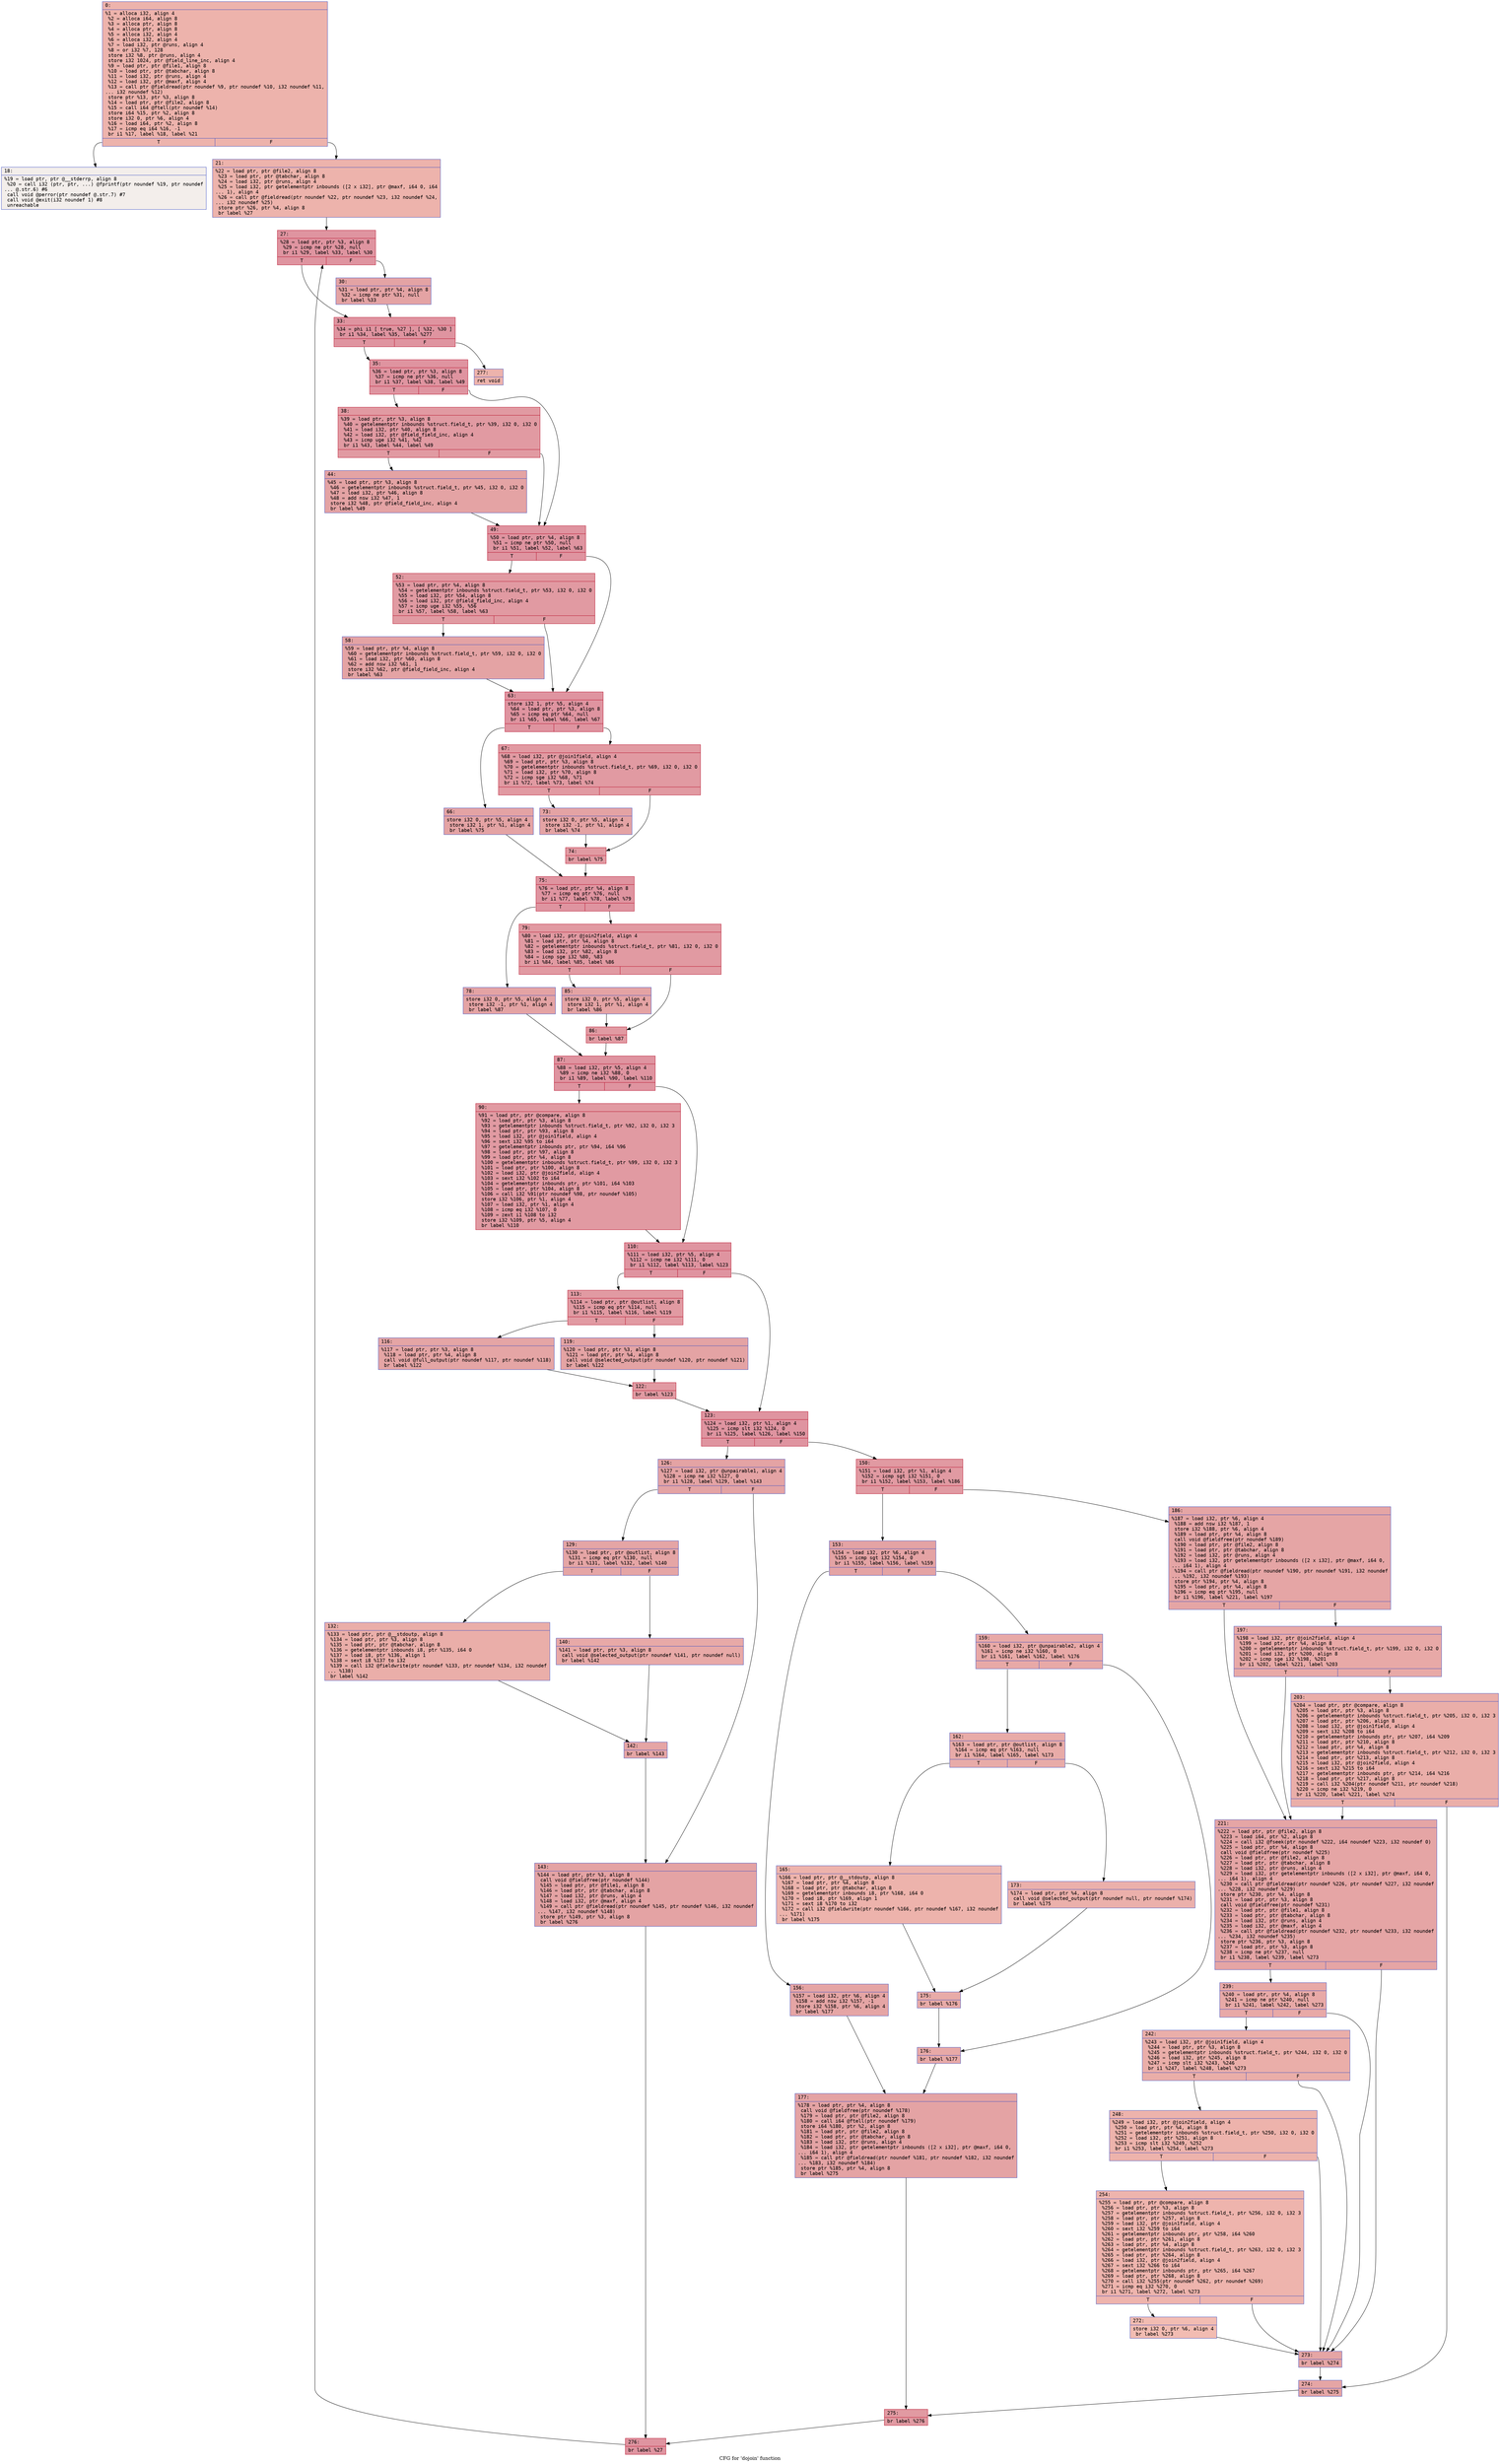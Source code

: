 digraph "CFG for 'dojoin' function" {
	label="CFG for 'dojoin' function";

	Node0x6000010338e0 [shape=record,color="#3d50c3ff", style=filled, fillcolor="#d6524470" fontname="Courier",label="{0:\l|  %1 = alloca i32, align 4\l  %2 = alloca i64, align 8\l  %3 = alloca ptr, align 8\l  %4 = alloca ptr, align 8\l  %5 = alloca i32, align 4\l  %6 = alloca i32, align 4\l  %7 = load i32, ptr @runs, align 4\l  %8 = or i32 %7, 128\l  store i32 %8, ptr @runs, align 4\l  store i32 1024, ptr @field_line_inc, align 4\l  %9 = load ptr, ptr @file1, align 8\l  %10 = load ptr, ptr @tabchar, align 8\l  %11 = load i32, ptr @runs, align 4\l  %12 = load i32, ptr @maxf, align 4\l  %13 = call ptr @fieldread(ptr noundef %9, ptr noundef %10, i32 noundef %11,\l... i32 noundef %12)\l  store ptr %13, ptr %3, align 8\l  %14 = load ptr, ptr @file2, align 8\l  %15 = call i64 @ftell(ptr noundef %14)\l  store i64 %15, ptr %2, align 8\l  store i32 0, ptr %6, align 4\l  %16 = load i64, ptr %2, align 8\l  %17 = icmp eq i64 %16, -1\l  br i1 %17, label %18, label %21\l|{<s0>T|<s1>F}}"];
	Node0x6000010338e0:s0 -> Node0x600001033930[tooltip="0 -> 18\nProbability 0.00%" ];
	Node0x6000010338e0:s1 -> Node0x600001033980[tooltip="0 -> 21\nProbability 100.00%" ];
	Node0x600001033930 [shape=record,color="#3d50c3ff", style=filled, fillcolor="#e5d8d170" fontname="Courier",label="{18:\l|  %19 = load ptr, ptr @__stderrp, align 8\l  %20 = call i32 (ptr, ptr, ...) @fprintf(ptr noundef %19, ptr noundef\l... @.str.6) #6\l  call void @perror(ptr noundef @.str.7) #7\l  call void @exit(i32 noundef 1) #8\l  unreachable\l}"];
	Node0x600001033980 [shape=record,color="#3d50c3ff", style=filled, fillcolor="#d6524470" fontname="Courier",label="{21:\l|  %22 = load ptr, ptr @file2, align 8\l  %23 = load ptr, ptr @tabchar, align 8\l  %24 = load i32, ptr @runs, align 4\l  %25 = load i32, ptr getelementptr inbounds ([2 x i32], ptr @maxf, i64 0, i64\l... 1), align 4\l  %26 = call ptr @fieldread(ptr noundef %22, ptr noundef %23, i32 noundef %24,\l... i32 noundef %25)\l  store ptr %26, ptr %4, align 8\l  br label %27\l}"];
	Node0x600001033980 -> Node0x6000010339d0[tooltip="21 -> 27\nProbability 100.00%" ];
	Node0x6000010339d0 [shape=record,color="#b70d28ff", style=filled, fillcolor="#b70d2870" fontname="Courier",label="{27:\l|  %28 = load ptr, ptr %3, align 8\l  %29 = icmp ne ptr %28, null\l  br i1 %29, label %33, label %30\l|{<s0>T|<s1>F}}"];
	Node0x6000010339d0:s0 -> Node0x600001033a70[tooltip="27 -> 33\nProbability 62.50%" ];
	Node0x6000010339d0:s1 -> Node0x600001033a20[tooltip="27 -> 30\nProbability 37.50%" ];
	Node0x600001033a20 [shape=record,color="#3d50c3ff", style=filled, fillcolor="#c32e3170" fontname="Courier",label="{30:\l|  %31 = load ptr, ptr %4, align 8\l  %32 = icmp ne ptr %31, null\l  br label %33\l}"];
	Node0x600001033a20 -> Node0x600001033a70[tooltip="30 -> 33\nProbability 100.00%" ];
	Node0x600001033a70 [shape=record,color="#b70d28ff", style=filled, fillcolor="#b70d2870" fontname="Courier",label="{33:\l|  %34 = phi i1 [ true, %27 ], [ %32, %30 ]\l  br i1 %34, label %35, label %277\l|{<s0>T|<s1>F}}"];
	Node0x600001033a70:s0 -> Node0x600001033ac0[tooltip="33 -> 35\nProbability 96.88%" ];
	Node0x600001033a70:s1 -> Node0x600001034b90[tooltip="33 -> 277\nProbability 3.12%" ];
	Node0x600001033ac0 [shape=record,color="#b70d28ff", style=filled, fillcolor="#b70d2870" fontname="Courier",label="{35:\l|  %36 = load ptr, ptr %3, align 8\l  %37 = icmp ne ptr %36, null\l  br i1 %37, label %38, label %49\l|{<s0>T|<s1>F}}"];
	Node0x600001033ac0:s0 -> Node0x600001033b10[tooltip="35 -> 38\nProbability 62.50%" ];
	Node0x600001033ac0:s1 -> Node0x600001033bb0[tooltip="35 -> 49\nProbability 37.50%" ];
	Node0x600001033b10 [shape=record,color="#b70d28ff", style=filled, fillcolor="#bb1b2c70" fontname="Courier",label="{38:\l|  %39 = load ptr, ptr %3, align 8\l  %40 = getelementptr inbounds %struct.field_t, ptr %39, i32 0, i32 0\l  %41 = load i32, ptr %40, align 8\l  %42 = load i32, ptr @field_field_inc, align 4\l  %43 = icmp uge i32 %41, %42\l  br i1 %43, label %44, label %49\l|{<s0>T|<s1>F}}"];
	Node0x600001033b10:s0 -> Node0x600001033b60[tooltip="38 -> 44\nProbability 50.00%" ];
	Node0x600001033b10:s1 -> Node0x600001033bb0[tooltip="38 -> 49\nProbability 50.00%" ];
	Node0x600001033b60 [shape=record,color="#3d50c3ff", style=filled, fillcolor="#c32e3170" fontname="Courier",label="{44:\l|  %45 = load ptr, ptr %3, align 8\l  %46 = getelementptr inbounds %struct.field_t, ptr %45, i32 0, i32 0\l  %47 = load i32, ptr %46, align 8\l  %48 = add nsw i32 %47, 1\l  store i32 %48, ptr @field_field_inc, align 4\l  br label %49\l}"];
	Node0x600001033b60 -> Node0x600001033bb0[tooltip="44 -> 49\nProbability 100.00%" ];
	Node0x600001033bb0 [shape=record,color="#b70d28ff", style=filled, fillcolor="#b70d2870" fontname="Courier",label="{49:\l|  %50 = load ptr, ptr %4, align 8\l  %51 = icmp ne ptr %50, null\l  br i1 %51, label %52, label %63\l|{<s0>T|<s1>F}}"];
	Node0x600001033bb0:s0 -> Node0x600001033c00[tooltip="49 -> 52\nProbability 62.50%" ];
	Node0x600001033bb0:s1 -> Node0x600001033ca0[tooltip="49 -> 63\nProbability 37.50%" ];
	Node0x600001033c00 [shape=record,color="#b70d28ff", style=filled, fillcolor="#bb1b2c70" fontname="Courier",label="{52:\l|  %53 = load ptr, ptr %4, align 8\l  %54 = getelementptr inbounds %struct.field_t, ptr %53, i32 0, i32 0\l  %55 = load i32, ptr %54, align 8\l  %56 = load i32, ptr @field_field_inc, align 4\l  %57 = icmp uge i32 %55, %56\l  br i1 %57, label %58, label %63\l|{<s0>T|<s1>F}}"];
	Node0x600001033c00:s0 -> Node0x600001033c50[tooltip="52 -> 58\nProbability 50.00%" ];
	Node0x600001033c00:s1 -> Node0x600001033ca0[tooltip="52 -> 63\nProbability 50.00%" ];
	Node0x600001033c50 [shape=record,color="#3d50c3ff", style=filled, fillcolor="#c32e3170" fontname="Courier",label="{58:\l|  %59 = load ptr, ptr %4, align 8\l  %60 = getelementptr inbounds %struct.field_t, ptr %59, i32 0, i32 0\l  %61 = load i32, ptr %60, align 8\l  %62 = add nsw i32 %61, 1\l  store i32 %62, ptr @field_field_inc, align 4\l  br label %63\l}"];
	Node0x600001033c50 -> Node0x600001033ca0[tooltip="58 -> 63\nProbability 100.00%" ];
	Node0x600001033ca0 [shape=record,color="#b70d28ff", style=filled, fillcolor="#b70d2870" fontname="Courier",label="{63:\l|  store i32 1, ptr %5, align 4\l  %64 = load ptr, ptr %3, align 8\l  %65 = icmp eq ptr %64, null\l  br i1 %65, label %66, label %67\l|{<s0>T|<s1>F}}"];
	Node0x600001033ca0:s0 -> Node0x600001033cf0[tooltip="63 -> 66\nProbability 37.50%" ];
	Node0x600001033ca0:s1 -> Node0x600001033d40[tooltip="63 -> 67\nProbability 62.50%" ];
	Node0x600001033cf0 [shape=record,color="#3d50c3ff", style=filled, fillcolor="#c32e3170" fontname="Courier",label="{66:\l|  store i32 0, ptr %5, align 4\l  store i32 1, ptr %1, align 4\l  br label %75\l}"];
	Node0x600001033cf0 -> Node0x600001033e30[tooltip="66 -> 75\nProbability 100.00%" ];
	Node0x600001033d40 [shape=record,color="#b70d28ff", style=filled, fillcolor="#bb1b2c70" fontname="Courier",label="{67:\l|  %68 = load i32, ptr @join1field, align 4\l  %69 = load ptr, ptr %3, align 8\l  %70 = getelementptr inbounds %struct.field_t, ptr %69, i32 0, i32 0\l  %71 = load i32, ptr %70, align 8\l  %72 = icmp sge i32 %68, %71\l  br i1 %72, label %73, label %74\l|{<s0>T|<s1>F}}"];
	Node0x600001033d40:s0 -> Node0x600001033d90[tooltip="67 -> 73\nProbability 50.00%" ];
	Node0x600001033d40:s1 -> Node0x600001033de0[tooltip="67 -> 74\nProbability 50.00%" ];
	Node0x600001033d90 [shape=record,color="#3d50c3ff", style=filled, fillcolor="#c32e3170" fontname="Courier",label="{73:\l|  store i32 0, ptr %5, align 4\l  store i32 -1, ptr %1, align 4\l  br label %74\l}"];
	Node0x600001033d90 -> Node0x600001033de0[tooltip="73 -> 74\nProbability 100.00%" ];
	Node0x600001033de0 [shape=record,color="#b70d28ff", style=filled, fillcolor="#bb1b2c70" fontname="Courier",label="{74:\l|  br label %75\l}"];
	Node0x600001033de0 -> Node0x600001033e30[tooltip="74 -> 75\nProbability 100.00%" ];
	Node0x600001033e30 [shape=record,color="#b70d28ff", style=filled, fillcolor="#b70d2870" fontname="Courier",label="{75:\l|  %76 = load ptr, ptr %4, align 8\l  %77 = icmp eq ptr %76, null\l  br i1 %77, label %78, label %79\l|{<s0>T|<s1>F}}"];
	Node0x600001033e30:s0 -> Node0x600001033e80[tooltip="75 -> 78\nProbability 37.50%" ];
	Node0x600001033e30:s1 -> Node0x600001033ed0[tooltip="75 -> 79\nProbability 62.50%" ];
	Node0x600001033e80 [shape=record,color="#3d50c3ff", style=filled, fillcolor="#c32e3170" fontname="Courier",label="{78:\l|  store i32 0, ptr %5, align 4\l  store i32 -1, ptr %1, align 4\l  br label %87\l}"];
	Node0x600001033e80 -> Node0x600001034000[tooltip="78 -> 87\nProbability 100.00%" ];
	Node0x600001033ed0 [shape=record,color="#b70d28ff", style=filled, fillcolor="#bb1b2c70" fontname="Courier",label="{79:\l|  %80 = load i32, ptr @join2field, align 4\l  %81 = load ptr, ptr %4, align 8\l  %82 = getelementptr inbounds %struct.field_t, ptr %81, i32 0, i32 0\l  %83 = load i32, ptr %82, align 8\l  %84 = icmp sge i32 %80, %83\l  br i1 %84, label %85, label %86\l|{<s0>T|<s1>F}}"];
	Node0x600001033ed0:s0 -> Node0x600001033f20[tooltip="79 -> 85\nProbability 50.00%" ];
	Node0x600001033ed0:s1 -> Node0x600001033f70[tooltip="79 -> 86\nProbability 50.00%" ];
	Node0x600001033f20 [shape=record,color="#3d50c3ff", style=filled, fillcolor="#c32e3170" fontname="Courier",label="{85:\l|  store i32 0, ptr %5, align 4\l  store i32 1, ptr %1, align 4\l  br label %86\l}"];
	Node0x600001033f20 -> Node0x600001033f70[tooltip="85 -> 86\nProbability 100.00%" ];
	Node0x600001033f70 [shape=record,color="#b70d28ff", style=filled, fillcolor="#bb1b2c70" fontname="Courier",label="{86:\l|  br label %87\l}"];
	Node0x600001033f70 -> Node0x600001034000[tooltip="86 -> 87\nProbability 100.00%" ];
	Node0x600001034000 [shape=record,color="#b70d28ff", style=filled, fillcolor="#b70d2870" fontname="Courier",label="{87:\l|  %88 = load i32, ptr %5, align 4\l  %89 = icmp ne i32 %88, 0\l  br i1 %89, label %90, label %110\l|{<s0>T|<s1>F}}"];
	Node0x600001034000:s0 -> Node0x600001034050[tooltip="87 -> 90\nProbability 62.50%" ];
	Node0x600001034000:s1 -> Node0x6000010340a0[tooltip="87 -> 110\nProbability 37.50%" ];
	Node0x600001034050 [shape=record,color="#b70d28ff", style=filled, fillcolor="#bb1b2c70" fontname="Courier",label="{90:\l|  %91 = load ptr, ptr @compare, align 8\l  %92 = load ptr, ptr %3, align 8\l  %93 = getelementptr inbounds %struct.field_t, ptr %92, i32 0, i32 3\l  %94 = load ptr, ptr %93, align 8\l  %95 = load i32, ptr @join1field, align 4\l  %96 = sext i32 %95 to i64\l  %97 = getelementptr inbounds ptr, ptr %94, i64 %96\l  %98 = load ptr, ptr %97, align 8\l  %99 = load ptr, ptr %4, align 8\l  %100 = getelementptr inbounds %struct.field_t, ptr %99, i32 0, i32 3\l  %101 = load ptr, ptr %100, align 8\l  %102 = load i32, ptr @join2field, align 4\l  %103 = sext i32 %102 to i64\l  %104 = getelementptr inbounds ptr, ptr %101, i64 %103\l  %105 = load ptr, ptr %104, align 8\l  %106 = call i32 %91(ptr noundef %98, ptr noundef %105)\l  store i32 %106, ptr %1, align 4\l  %107 = load i32, ptr %1, align 4\l  %108 = icmp eq i32 %107, 0\l  %109 = zext i1 %108 to i32\l  store i32 %109, ptr %5, align 4\l  br label %110\l}"];
	Node0x600001034050 -> Node0x6000010340a0[tooltip="90 -> 110\nProbability 100.00%" ];
	Node0x6000010340a0 [shape=record,color="#b70d28ff", style=filled, fillcolor="#b70d2870" fontname="Courier",label="{110:\l|  %111 = load i32, ptr %5, align 4\l  %112 = icmp ne i32 %111, 0\l  br i1 %112, label %113, label %123\l|{<s0>T|<s1>F}}"];
	Node0x6000010340a0:s0 -> Node0x6000010340f0[tooltip="110 -> 113\nProbability 62.50%" ];
	Node0x6000010340a0:s1 -> Node0x600001034230[tooltip="110 -> 123\nProbability 37.50%" ];
	Node0x6000010340f0 [shape=record,color="#b70d28ff", style=filled, fillcolor="#bb1b2c70" fontname="Courier",label="{113:\l|  %114 = load ptr, ptr @outlist, align 8\l  %115 = icmp eq ptr %114, null\l  br i1 %115, label %116, label %119\l|{<s0>T|<s1>F}}"];
	Node0x6000010340f0:s0 -> Node0x600001034140[tooltip="113 -> 116\nProbability 37.50%" ];
	Node0x6000010340f0:s1 -> Node0x600001034190[tooltip="113 -> 119\nProbability 62.50%" ];
	Node0x600001034140 [shape=record,color="#3d50c3ff", style=filled, fillcolor="#c5333470" fontname="Courier",label="{116:\l|  %117 = load ptr, ptr %3, align 8\l  %118 = load ptr, ptr %4, align 8\l  call void @full_output(ptr noundef %117, ptr noundef %118)\l  br label %122\l}"];
	Node0x600001034140 -> Node0x6000010341e0[tooltip="116 -> 122\nProbability 100.00%" ];
	Node0x600001034190 [shape=record,color="#3d50c3ff", style=filled, fillcolor="#c32e3170" fontname="Courier",label="{119:\l|  %120 = load ptr, ptr %3, align 8\l  %121 = load ptr, ptr %4, align 8\l  call void @selected_output(ptr noundef %120, ptr noundef %121)\l  br label %122\l}"];
	Node0x600001034190 -> Node0x6000010341e0[tooltip="119 -> 122\nProbability 100.00%" ];
	Node0x6000010341e0 [shape=record,color="#b70d28ff", style=filled, fillcolor="#bb1b2c70" fontname="Courier",label="{122:\l|  br label %123\l}"];
	Node0x6000010341e0 -> Node0x600001034230[tooltip="122 -> 123\nProbability 100.00%" ];
	Node0x600001034230 [shape=record,color="#b70d28ff", style=filled, fillcolor="#b70d2870" fontname="Courier",label="{123:\l|  %124 = load i32, ptr %1, align 4\l  %125 = icmp slt i32 %124, 0\l  br i1 %125, label %126, label %150\l|{<s0>T|<s1>F}}"];
	Node0x600001034230:s0 -> Node0x600001034280[tooltip="123 -> 126\nProbability 37.50%" ];
	Node0x600001034230:s1 -> Node0x600001034460[tooltip="123 -> 150\nProbability 62.50%" ];
	Node0x600001034280 [shape=record,color="#3d50c3ff", style=filled, fillcolor="#c32e3170" fontname="Courier",label="{126:\l|  %127 = load i32, ptr @unpairable1, align 4\l  %128 = icmp ne i32 %127, 0\l  br i1 %128, label %129, label %143\l|{<s0>T|<s1>F}}"];
	Node0x600001034280:s0 -> Node0x6000010342d0[tooltip="126 -> 129\nProbability 62.50%" ];
	Node0x600001034280:s1 -> Node0x600001034410[tooltip="126 -> 143\nProbability 37.50%" ];
	Node0x6000010342d0 [shape=record,color="#3d50c3ff", style=filled, fillcolor="#c5333470" fontname="Courier",label="{129:\l|  %130 = load ptr, ptr @outlist, align 8\l  %131 = icmp eq ptr %130, null\l  br i1 %131, label %132, label %140\l|{<s0>T|<s1>F}}"];
	Node0x6000010342d0:s0 -> Node0x600001034320[tooltip="129 -> 132\nProbability 37.50%" ];
	Node0x6000010342d0:s1 -> Node0x600001034370[tooltip="129 -> 140\nProbability 62.50%" ];
	Node0x600001034320 [shape=record,color="#3d50c3ff", style=filled, fillcolor="#d0473d70" fontname="Courier",label="{132:\l|  %133 = load ptr, ptr @__stdoutp, align 8\l  %134 = load ptr, ptr %3, align 8\l  %135 = load ptr, ptr @tabchar, align 8\l  %136 = getelementptr inbounds i8, ptr %135, i64 0\l  %137 = load i8, ptr %136, align 1\l  %138 = sext i8 %137 to i32\l  %139 = call i32 @fieldwrite(ptr noundef %133, ptr noundef %134, i32 noundef\l... %138)\l  br label %142\l}"];
	Node0x600001034320 -> Node0x6000010343c0[tooltip="132 -> 142\nProbability 100.00%" ];
	Node0x600001034370 [shape=record,color="#3d50c3ff", style=filled, fillcolor="#ca3b3770" fontname="Courier",label="{140:\l|  %141 = load ptr, ptr %3, align 8\l  call void @selected_output(ptr noundef %141, ptr noundef null)\l  br label %142\l}"];
	Node0x600001034370 -> Node0x6000010343c0[tooltip="140 -> 142\nProbability 100.00%" ];
	Node0x6000010343c0 [shape=record,color="#3d50c3ff", style=filled, fillcolor="#c5333470" fontname="Courier",label="{142:\l|  br label %143\l}"];
	Node0x6000010343c0 -> Node0x600001034410[tooltip="142 -> 143\nProbability 100.00%" ];
	Node0x600001034410 [shape=record,color="#3d50c3ff", style=filled, fillcolor="#c32e3170" fontname="Courier",label="{143:\l|  %144 = load ptr, ptr %3, align 8\l  call void @fieldfree(ptr noundef %144)\l  %145 = load ptr, ptr @file1, align 8\l  %146 = load ptr, ptr @tabchar, align 8\l  %147 = load i32, ptr @runs, align 4\l  %148 = load i32, ptr @maxf, align 4\l  %149 = call ptr @fieldread(ptr noundef %145, ptr noundef %146, i32 noundef\l... %147, i32 noundef %148)\l  store ptr %149, ptr %3, align 8\l  br label %276\l}"];
	Node0x600001034410 -> Node0x600001034b40[tooltip="143 -> 276\nProbability 100.00%" ];
	Node0x600001034460 [shape=record,color="#b70d28ff", style=filled, fillcolor="#bb1b2c70" fontname="Courier",label="{150:\l|  %151 = load i32, ptr %1, align 4\l  %152 = icmp sgt i32 %151, 0\l  br i1 %152, label %153, label %186\l|{<s0>T|<s1>F}}"];
	Node0x600001034460:s0 -> Node0x6000010344b0[tooltip="150 -> 153\nProbability 62.50%" ];
	Node0x600001034460:s1 -> Node0x600001034780[tooltip="150 -> 186\nProbability 37.50%" ];
	Node0x6000010344b0 [shape=record,color="#3d50c3ff", style=filled, fillcolor="#c32e3170" fontname="Courier",label="{153:\l|  %154 = load i32, ptr %6, align 4\l  %155 = icmp sgt i32 %154, 0\l  br i1 %155, label %156, label %159\l|{<s0>T|<s1>F}}"];
	Node0x6000010344b0:s0 -> Node0x600001034500[tooltip="153 -> 156\nProbability 62.50%" ];
	Node0x6000010344b0:s1 -> Node0x600001034550[tooltip="153 -> 159\nProbability 37.50%" ];
	Node0x600001034500 [shape=record,color="#3d50c3ff", style=filled, fillcolor="#c5333470" fontname="Courier",label="{156:\l|  %157 = load i32, ptr %6, align 4\l  %158 = add nsw i32 %157, -1\l  store i32 %158, ptr %6, align 4\l  br label %177\l}"];
	Node0x600001034500 -> Node0x600001034730[tooltip="156 -> 177\nProbability 100.00%" ];
	Node0x600001034550 [shape=record,color="#3d50c3ff", style=filled, fillcolor="#ca3b3770" fontname="Courier",label="{159:\l|  %160 = load i32, ptr @unpairable2, align 4\l  %161 = icmp ne i32 %160, 0\l  br i1 %161, label %162, label %176\l|{<s0>T|<s1>F}}"];
	Node0x600001034550:s0 -> Node0x6000010345a0[tooltip="159 -> 162\nProbability 62.50%" ];
	Node0x600001034550:s1 -> Node0x6000010346e0[tooltip="159 -> 176\nProbability 37.50%" ];
	Node0x6000010345a0 [shape=record,color="#3d50c3ff", style=filled, fillcolor="#cc403a70" fontname="Courier",label="{162:\l|  %163 = load ptr, ptr @outlist, align 8\l  %164 = icmp eq ptr %163, null\l  br i1 %164, label %165, label %173\l|{<s0>T|<s1>F}}"];
	Node0x6000010345a0:s0 -> Node0x6000010345f0[tooltip="162 -> 165\nProbability 37.50%" ];
	Node0x6000010345a0:s1 -> Node0x600001034640[tooltip="162 -> 173\nProbability 62.50%" ];
	Node0x6000010345f0 [shape=record,color="#3d50c3ff", style=filled, fillcolor="#d6524470" fontname="Courier",label="{165:\l|  %166 = load ptr, ptr @__stdoutp, align 8\l  %167 = load ptr, ptr %4, align 8\l  %168 = load ptr, ptr @tabchar, align 8\l  %169 = getelementptr inbounds i8, ptr %168, i64 0\l  %170 = load i8, ptr %169, align 1\l  %171 = sext i8 %170 to i32\l  %172 = call i32 @fieldwrite(ptr noundef %166, ptr noundef %167, i32 noundef\l... %171)\l  br label %175\l}"];
	Node0x6000010345f0 -> Node0x600001034690[tooltip="165 -> 175\nProbability 100.00%" ];
	Node0x600001034640 [shape=record,color="#3d50c3ff", style=filled, fillcolor="#d24b4070" fontname="Courier",label="{173:\l|  %174 = load ptr, ptr %4, align 8\l  call void @selected_output(ptr noundef null, ptr noundef %174)\l  br label %175\l}"];
	Node0x600001034640 -> Node0x600001034690[tooltip="173 -> 175\nProbability 100.00%" ];
	Node0x600001034690 [shape=record,color="#3d50c3ff", style=filled, fillcolor="#cc403a70" fontname="Courier",label="{175:\l|  br label %176\l}"];
	Node0x600001034690 -> Node0x6000010346e0[tooltip="175 -> 176\nProbability 100.00%" ];
	Node0x6000010346e0 [shape=record,color="#3d50c3ff", style=filled, fillcolor="#ca3b3770" fontname="Courier",label="{176:\l|  br label %177\l}"];
	Node0x6000010346e0 -> Node0x600001034730[tooltip="176 -> 177\nProbability 100.00%" ];
	Node0x600001034730 [shape=record,color="#3d50c3ff", style=filled, fillcolor="#c32e3170" fontname="Courier",label="{177:\l|  %178 = load ptr, ptr %4, align 8\l  call void @fieldfree(ptr noundef %178)\l  %179 = load ptr, ptr @file2, align 8\l  %180 = call i64 @ftell(ptr noundef %179)\l  store i64 %180, ptr %2, align 8\l  %181 = load ptr, ptr @file2, align 8\l  %182 = load ptr, ptr @tabchar, align 8\l  %183 = load i32, ptr @runs, align 4\l  %184 = load i32, ptr getelementptr inbounds ([2 x i32], ptr @maxf, i64 0,\l... i64 1), align 4\l  %185 = call ptr @fieldread(ptr noundef %181, ptr noundef %182, i32 noundef\l... %183, i32 noundef %184)\l  store ptr %185, ptr %4, align 8\l  br label %275\l}"];
	Node0x600001034730 -> Node0x600001034af0[tooltip="177 -> 275\nProbability 100.00%" ];
	Node0x600001034780 [shape=record,color="#3d50c3ff", style=filled, fillcolor="#c5333470" fontname="Courier",label="{186:\l|  %187 = load i32, ptr %6, align 4\l  %188 = add nsw i32 %187, 1\l  store i32 %188, ptr %6, align 4\l  %189 = load ptr, ptr %4, align 8\l  call void @fieldfree(ptr noundef %189)\l  %190 = load ptr, ptr @file2, align 8\l  %191 = load ptr, ptr @tabchar, align 8\l  %192 = load i32, ptr @runs, align 4\l  %193 = load i32, ptr getelementptr inbounds ([2 x i32], ptr @maxf, i64 0,\l... i64 1), align 4\l  %194 = call ptr @fieldread(ptr noundef %190, ptr noundef %191, i32 noundef\l... %192, i32 noundef %193)\l  store ptr %194, ptr %4, align 8\l  %195 = load ptr, ptr %4, align 8\l  %196 = icmp eq ptr %195, null\l  br i1 %196, label %221, label %197\l|{<s0>T|<s1>F}}"];
	Node0x600001034780:s0 -> Node0x600001034870[tooltip="186 -> 221\nProbability 37.50%" ];
	Node0x600001034780:s1 -> Node0x6000010347d0[tooltip="186 -> 197\nProbability 62.50%" ];
	Node0x6000010347d0 [shape=record,color="#3d50c3ff", style=filled, fillcolor="#ca3b3770" fontname="Courier",label="{197:\l|  %198 = load i32, ptr @join2field, align 4\l  %199 = load ptr, ptr %4, align 8\l  %200 = getelementptr inbounds %struct.field_t, ptr %199, i32 0, i32 0\l  %201 = load i32, ptr %200, align 8\l  %202 = icmp sge i32 %198, %201\l  br i1 %202, label %221, label %203\l|{<s0>T|<s1>F}}"];
	Node0x6000010347d0:s0 -> Node0x600001034870[tooltip="197 -> 221\nProbability 50.00%" ];
	Node0x6000010347d0:s1 -> Node0x600001034820[tooltip="197 -> 203\nProbability 50.00%" ];
	Node0x600001034820 [shape=record,color="#3d50c3ff", style=filled, fillcolor="#d0473d70" fontname="Courier",label="{203:\l|  %204 = load ptr, ptr @compare, align 8\l  %205 = load ptr, ptr %3, align 8\l  %206 = getelementptr inbounds %struct.field_t, ptr %205, i32 0, i32 3\l  %207 = load ptr, ptr %206, align 8\l  %208 = load i32, ptr @join1field, align 4\l  %209 = sext i32 %208 to i64\l  %210 = getelementptr inbounds ptr, ptr %207, i64 %209\l  %211 = load ptr, ptr %210, align 8\l  %212 = load ptr, ptr %4, align 8\l  %213 = getelementptr inbounds %struct.field_t, ptr %212, i32 0, i32 3\l  %214 = load ptr, ptr %213, align 8\l  %215 = load i32, ptr @join2field, align 4\l  %216 = sext i32 %215 to i64\l  %217 = getelementptr inbounds ptr, ptr %214, i64 %216\l  %218 = load ptr, ptr %217, align 8\l  %219 = call i32 %204(ptr noundef %211, ptr noundef %218)\l  %220 = icmp ne i32 %219, 0\l  br i1 %220, label %221, label %274\l|{<s0>T|<s1>F}}"];
	Node0x600001034820:s0 -> Node0x600001034870[tooltip="203 -> 221\nProbability 62.50%" ];
	Node0x600001034820:s1 -> Node0x600001034aa0[tooltip="203 -> 274\nProbability 37.50%" ];
	Node0x600001034870 [shape=record,color="#3d50c3ff", style=filled, fillcolor="#c5333470" fontname="Courier",label="{221:\l|  %222 = load ptr, ptr @file2, align 8\l  %223 = load i64, ptr %2, align 8\l  %224 = call i32 @fseek(ptr noundef %222, i64 noundef %223, i32 noundef 0)\l  %225 = load ptr, ptr %4, align 8\l  call void @fieldfree(ptr noundef %225)\l  %226 = load ptr, ptr @file2, align 8\l  %227 = load ptr, ptr @tabchar, align 8\l  %228 = load i32, ptr @runs, align 4\l  %229 = load i32, ptr getelementptr inbounds ([2 x i32], ptr @maxf, i64 0,\l... i64 1), align 4\l  %230 = call ptr @fieldread(ptr noundef %226, ptr noundef %227, i32 noundef\l... %228, i32 noundef %229)\l  store ptr %230, ptr %4, align 8\l  %231 = load ptr, ptr %3, align 8\l  call void @fieldfree(ptr noundef %231)\l  %232 = load ptr, ptr @file1, align 8\l  %233 = load ptr, ptr @tabchar, align 8\l  %234 = load i32, ptr @runs, align 4\l  %235 = load i32, ptr @maxf, align 4\l  %236 = call ptr @fieldread(ptr noundef %232, ptr noundef %233, i32 noundef\l... %234, i32 noundef %235)\l  store ptr %236, ptr %3, align 8\l  %237 = load ptr, ptr %3, align 8\l  %238 = icmp ne ptr %237, null\l  br i1 %238, label %239, label %273\l|{<s0>T|<s1>F}}"];
	Node0x600001034870:s0 -> Node0x6000010348c0[tooltip="221 -> 239\nProbability 62.50%" ];
	Node0x600001034870:s1 -> Node0x600001034a50[tooltip="221 -> 273\nProbability 37.50%" ];
	Node0x6000010348c0 [shape=record,color="#3d50c3ff", style=filled, fillcolor="#ca3b3770" fontname="Courier",label="{239:\l|  %240 = load ptr, ptr %4, align 8\l  %241 = icmp ne ptr %240, null\l  br i1 %241, label %242, label %273\l|{<s0>T|<s1>F}}"];
	Node0x6000010348c0:s0 -> Node0x600001034910[tooltip="239 -> 242\nProbability 62.50%" ];
	Node0x6000010348c0:s1 -> Node0x600001034a50[tooltip="239 -> 273\nProbability 37.50%" ];
	Node0x600001034910 [shape=record,color="#3d50c3ff", style=filled, fillcolor="#d0473d70" fontname="Courier",label="{242:\l|  %243 = load i32, ptr @join1field, align 4\l  %244 = load ptr, ptr %3, align 8\l  %245 = getelementptr inbounds %struct.field_t, ptr %244, i32 0, i32 0\l  %246 = load i32, ptr %245, align 8\l  %247 = icmp slt i32 %243, %246\l  br i1 %247, label %248, label %273\l|{<s0>T|<s1>F}}"];
	Node0x600001034910:s0 -> Node0x600001034960[tooltip="242 -> 248\nProbability 50.00%" ];
	Node0x600001034910:s1 -> Node0x600001034a50[tooltip="242 -> 273\nProbability 50.00%" ];
	Node0x600001034960 [shape=record,color="#3d50c3ff", style=filled, fillcolor="#d6524470" fontname="Courier",label="{248:\l|  %249 = load i32, ptr @join2field, align 4\l  %250 = load ptr, ptr %4, align 8\l  %251 = getelementptr inbounds %struct.field_t, ptr %250, i32 0, i32 0\l  %252 = load i32, ptr %251, align 8\l  %253 = icmp slt i32 %249, %252\l  br i1 %253, label %254, label %273\l|{<s0>T|<s1>F}}"];
	Node0x600001034960:s0 -> Node0x6000010349b0[tooltip="248 -> 254\nProbability 50.00%" ];
	Node0x600001034960:s1 -> Node0x600001034a50[tooltip="248 -> 273\nProbability 50.00%" ];
	Node0x6000010349b0 [shape=record,color="#3d50c3ff", style=filled, fillcolor="#d8564670" fontname="Courier",label="{254:\l|  %255 = load ptr, ptr @compare, align 8\l  %256 = load ptr, ptr %3, align 8\l  %257 = getelementptr inbounds %struct.field_t, ptr %256, i32 0, i32 3\l  %258 = load ptr, ptr %257, align 8\l  %259 = load i32, ptr @join1field, align 4\l  %260 = sext i32 %259 to i64\l  %261 = getelementptr inbounds ptr, ptr %258, i64 %260\l  %262 = load ptr, ptr %261, align 8\l  %263 = load ptr, ptr %4, align 8\l  %264 = getelementptr inbounds %struct.field_t, ptr %263, i32 0, i32 3\l  %265 = load ptr, ptr %264, align 8\l  %266 = load i32, ptr @join2field, align 4\l  %267 = sext i32 %266 to i64\l  %268 = getelementptr inbounds ptr, ptr %265, i64 %267\l  %269 = load ptr, ptr %268, align 8\l  %270 = call i32 %255(ptr noundef %262, ptr noundef %269)\l  %271 = icmp eq i32 %270, 0\l  br i1 %271, label %272, label %273\l|{<s0>T|<s1>F}}"];
	Node0x6000010349b0:s0 -> Node0x600001034a00[tooltip="254 -> 272\nProbability 37.50%" ];
	Node0x6000010349b0:s1 -> Node0x600001034a50[tooltip="254 -> 273\nProbability 62.50%" ];
	Node0x600001034a00 [shape=record,color="#3d50c3ff", style=filled, fillcolor="#e1675170" fontname="Courier",label="{272:\l|  store i32 0, ptr %6, align 4\l  br label %273\l}"];
	Node0x600001034a00 -> Node0x600001034a50[tooltip="272 -> 273\nProbability 100.00%" ];
	Node0x600001034a50 [shape=record,color="#3d50c3ff", style=filled, fillcolor="#c5333470" fontname="Courier",label="{273:\l|  br label %274\l}"];
	Node0x600001034a50 -> Node0x600001034aa0[tooltip="273 -> 274\nProbability 100.00%" ];
	Node0x600001034aa0 [shape=record,color="#3d50c3ff", style=filled, fillcolor="#c5333470" fontname="Courier",label="{274:\l|  br label %275\l}"];
	Node0x600001034aa0 -> Node0x600001034af0[tooltip="274 -> 275\nProbability 100.00%" ];
	Node0x600001034af0 [shape=record,color="#b70d28ff", style=filled, fillcolor="#bb1b2c70" fontname="Courier",label="{275:\l|  br label %276\l}"];
	Node0x600001034af0 -> Node0x600001034b40[tooltip="275 -> 276\nProbability 100.00%" ];
	Node0x600001034b40 [shape=record,color="#b70d28ff", style=filled, fillcolor="#b70d2870" fontname="Courier",label="{276:\l|  br label %27\l}"];
	Node0x600001034b40 -> Node0x6000010339d0[tooltip="276 -> 27\nProbability 100.00%" ];
	Node0x600001034b90 [shape=record,color="#3d50c3ff", style=filled, fillcolor="#d6524470" fontname="Courier",label="{277:\l|  ret void\l}"];
}

